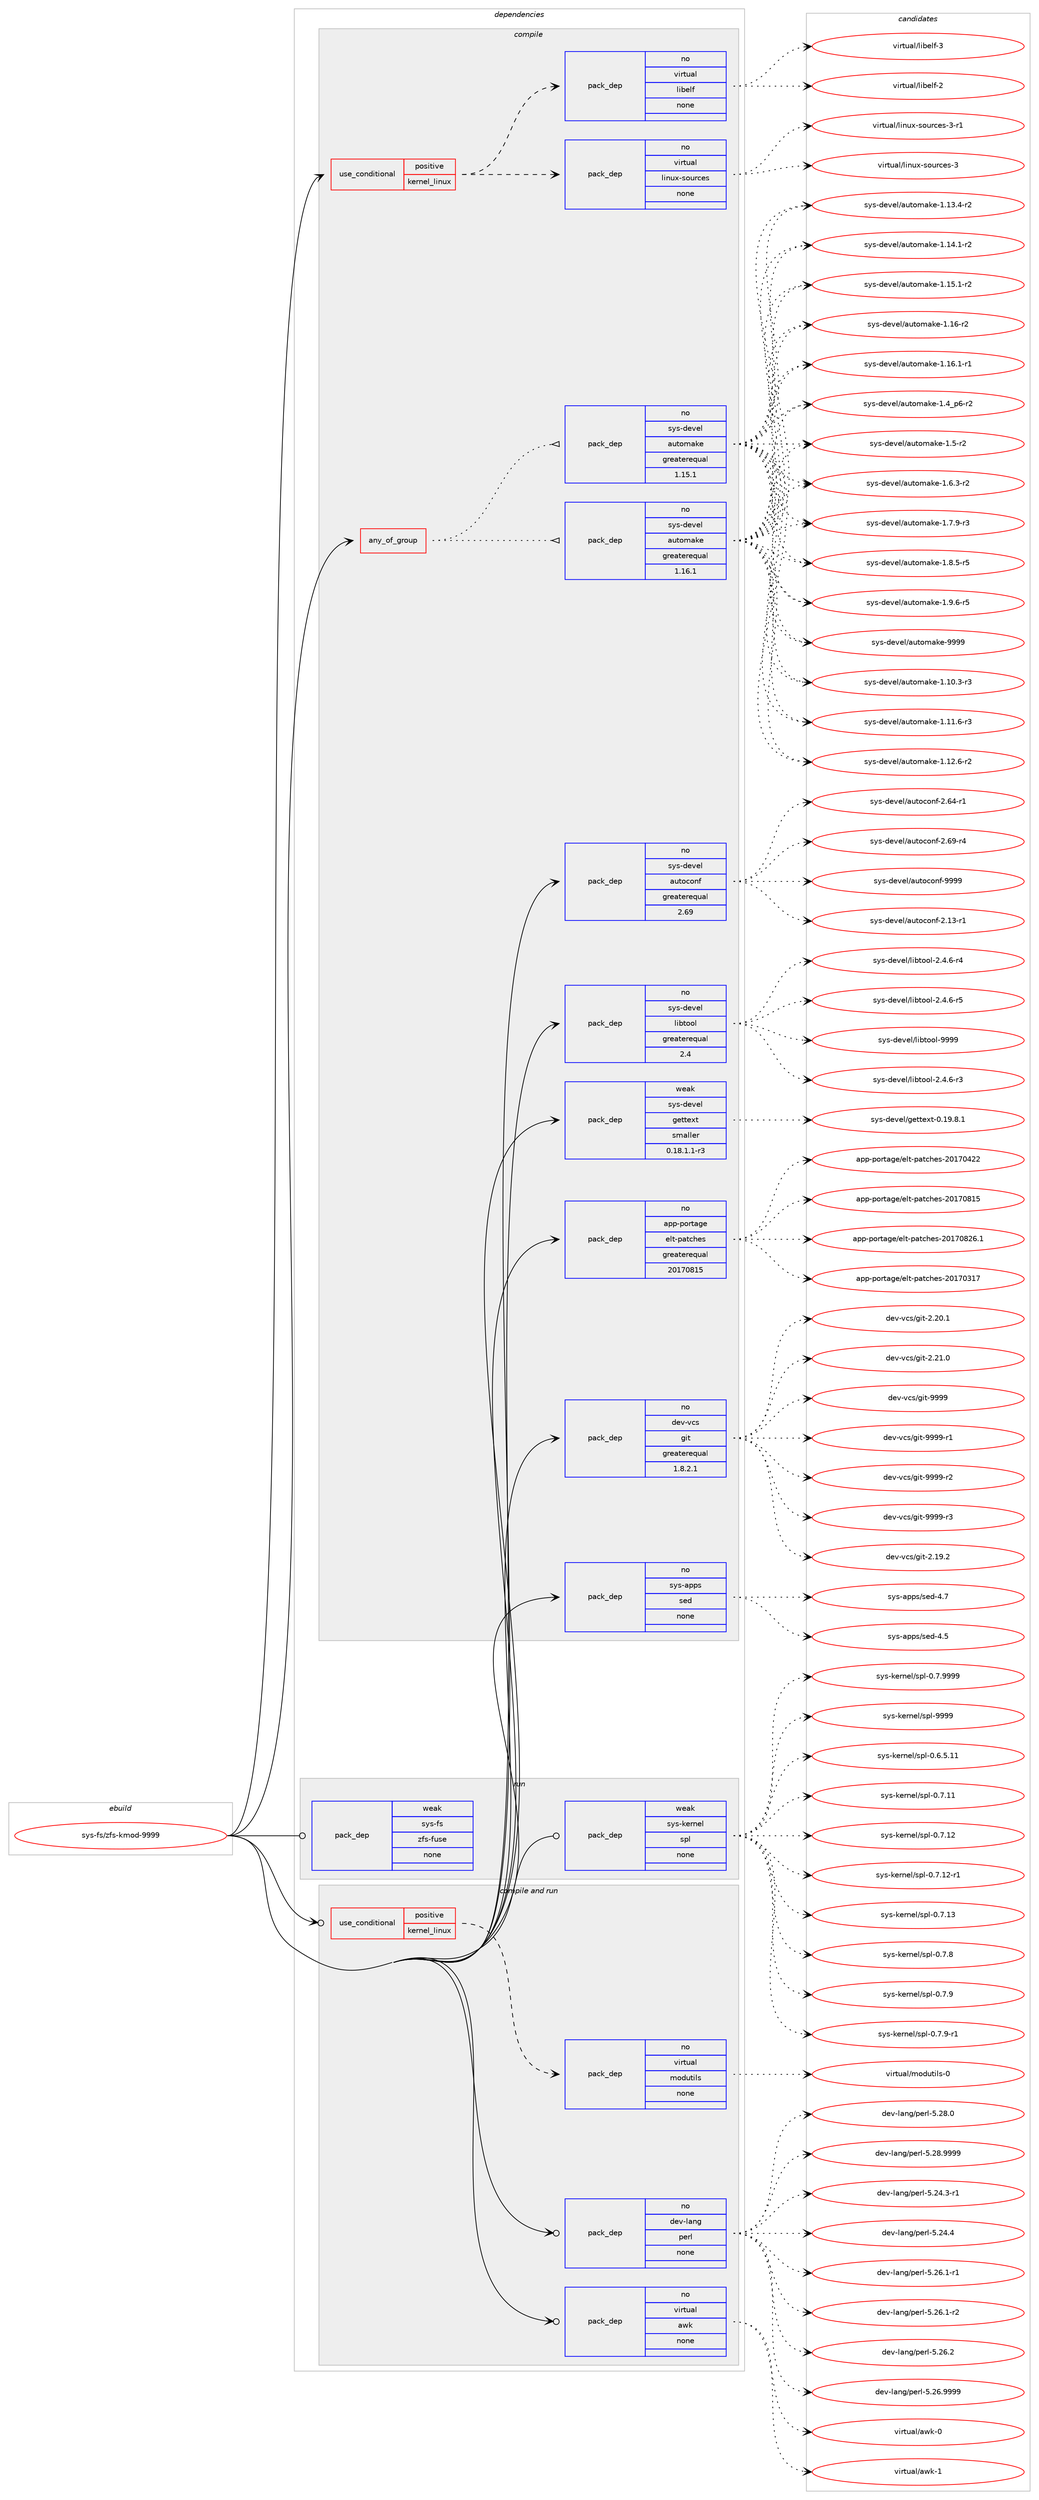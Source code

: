 digraph prolog {

# *************
# Graph options
# *************

newrank=true;
concentrate=true;
compound=true;
graph [rankdir=LR,fontname=Helvetica,fontsize=10,ranksep=1.5];#, ranksep=2.5, nodesep=0.2];
edge  [arrowhead=vee];
node  [fontname=Helvetica,fontsize=10];

# **********
# The ebuild
# **********

subgraph cluster_leftcol {
color=gray;
rank=same;
label=<<i>ebuild</i>>;
id [label="sys-fs/zfs-kmod-9999", color=red, width=4, href="../sys-fs/zfs-kmod-9999.svg"];
}

# ****************
# The dependencies
# ****************

subgraph cluster_midcol {
color=gray;
label=<<i>dependencies</i>>;
subgraph cluster_compile {
fillcolor="#eeeeee";
style=filled;
label=<<i>compile</i>>;
subgraph any27554 {
dependency1733930 [label=<<TABLE BORDER="0" CELLBORDER="1" CELLSPACING="0" CELLPADDING="4"><TR><TD CELLPADDING="10">any_of_group</TD></TR></TABLE>>, shape=none, color=red];subgraph pack1244448 {
dependency1733931 [label=<<TABLE BORDER="0" CELLBORDER="1" CELLSPACING="0" CELLPADDING="4" WIDTH="220"><TR><TD ROWSPAN="6" CELLPADDING="30">pack_dep</TD></TR><TR><TD WIDTH="110">no</TD></TR><TR><TD>sys-devel</TD></TR><TR><TD>automake</TD></TR><TR><TD>greaterequal</TD></TR><TR><TD>1.16.1</TD></TR></TABLE>>, shape=none, color=blue];
}
dependency1733930:e -> dependency1733931:w [weight=20,style="dotted",arrowhead="oinv"];
subgraph pack1244449 {
dependency1733932 [label=<<TABLE BORDER="0" CELLBORDER="1" CELLSPACING="0" CELLPADDING="4" WIDTH="220"><TR><TD ROWSPAN="6" CELLPADDING="30">pack_dep</TD></TR><TR><TD WIDTH="110">no</TD></TR><TR><TD>sys-devel</TD></TR><TR><TD>automake</TD></TR><TR><TD>greaterequal</TD></TR><TR><TD>1.15.1</TD></TR></TABLE>>, shape=none, color=blue];
}
dependency1733930:e -> dependency1733932:w [weight=20,style="dotted",arrowhead="oinv"];
}
id:e -> dependency1733930:w [weight=20,style="solid",arrowhead="vee"];
subgraph cond461010 {
dependency1733933 [label=<<TABLE BORDER="0" CELLBORDER="1" CELLSPACING="0" CELLPADDING="4"><TR><TD ROWSPAN="3" CELLPADDING="10">use_conditional</TD></TR><TR><TD>positive</TD></TR><TR><TD>kernel_linux</TD></TR></TABLE>>, shape=none, color=red];
subgraph pack1244450 {
dependency1733934 [label=<<TABLE BORDER="0" CELLBORDER="1" CELLSPACING="0" CELLPADDING="4" WIDTH="220"><TR><TD ROWSPAN="6" CELLPADDING="30">pack_dep</TD></TR><TR><TD WIDTH="110">no</TD></TR><TR><TD>virtual</TD></TR><TR><TD>linux-sources</TD></TR><TR><TD>none</TD></TR><TR><TD></TD></TR></TABLE>>, shape=none, color=blue];
}
dependency1733933:e -> dependency1733934:w [weight=20,style="dashed",arrowhead="vee"];
subgraph pack1244451 {
dependency1733935 [label=<<TABLE BORDER="0" CELLBORDER="1" CELLSPACING="0" CELLPADDING="4" WIDTH="220"><TR><TD ROWSPAN="6" CELLPADDING="30">pack_dep</TD></TR><TR><TD WIDTH="110">no</TD></TR><TR><TD>virtual</TD></TR><TR><TD>libelf</TD></TR><TR><TD>none</TD></TR><TR><TD></TD></TR></TABLE>>, shape=none, color=blue];
}
dependency1733933:e -> dependency1733935:w [weight=20,style="dashed",arrowhead="vee"];
}
id:e -> dependency1733933:w [weight=20,style="solid",arrowhead="vee"];
subgraph pack1244452 {
dependency1733936 [label=<<TABLE BORDER="0" CELLBORDER="1" CELLSPACING="0" CELLPADDING="4" WIDTH="220"><TR><TD ROWSPAN="6" CELLPADDING="30">pack_dep</TD></TR><TR><TD WIDTH="110">no</TD></TR><TR><TD>app-portage</TD></TR><TR><TD>elt-patches</TD></TR><TR><TD>greaterequal</TD></TR><TR><TD>20170815</TD></TR></TABLE>>, shape=none, color=blue];
}
id:e -> dependency1733936:w [weight=20,style="solid",arrowhead="vee"];
subgraph pack1244453 {
dependency1733937 [label=<<TABLE BORDER="0" CELLBORDER="1" CELLSPACING="0" CELLPADDING="4" WIDTH="220"><TR><TD ROWSPAN="6" CELLPADDING="30">pack_dep</TD></TR><TR><TD WIDTH="110">no</TD></TR><TR><TD>dev-vcs</TD></TR><TR><TD>git</TD></TR><TR><TD>greaterequal</TD></TR><TR><TD>1.8.2.1</TD></TR></TABLE>>, shape=none, color=blue];
}
id:e -> dependency1733937:w [weight=20,style="solid",arrowhead="vee"];
subgraph pack1244454 {
dependency1733938 [label=<<TABLE BORDER="0" CELLBORDER="1" CELLSPACING="0" CELLPADDING="4" WIDTH="220"><TR><TD ROWSPAN="6" CELLPADDING="30">pack_dep</TD></TR><TR><TD WIDTH="110">no</TD></TR><TR><TD>sys-apps</TD></TR><TR><TD>sed</TD></TR><TR><TD>none</TD></TR><TR><TD></TD></TR></TABLE>>, shape=none, color=blue];
}
id:e -> dependency1733938:w [weight=20,style="solid",arrowhead="vee"];
subgraph pack1244455 {
dependency1733939 [label=<<TABLE BORDER="0" CELLBORDER="1" CELLSPACING="0" CELLPADDING="4" WIDTH="220"><TR><TD ROWSPAN="6" CELLPADDING="30">pack_dep</TD></TR><TR><TD WIDTH="110">no</TD></TR><TR><TD>sys-devel</TD></TR><TR><TD>autoconf</TD></TR><TR><TD>greaterequal</TD></TR><TR><TD>2.69</TD></TR></TABLE>>, shape=none, color=blue];
}
id:e -> dependency1733939:w [weight=20,style="solid",arrowhead="vee"];
subgraph pack1244456 {
dependency1733940 [label=<<TABLE BORDER="0" CELLBORDER="1" CELLSPACING="0" CELLPADDING="4" WIDTH="220"><TR><TD ROWSPAN="6" CELLPADDING="30">pack_dep</TD></TR><TR><TD WIDTH="110">no</TD></TR><TR><TD>sys-devel</TD></TR><TR><TD>libtool</TD></TR><TR><TD>greaterequal</TD></TR><TR><TD>2.4</TD></TR></TABLE>>, shape=none, color=blue];
}
id:e -> dependency1733940:w [weight=20,style="solid",arrowhead="vee"];
subgraph pack1244457 {
dependency1733941 [label=<<TABLE BORDER="0" CELLBORDER="1" CELLSPACING="0" CELLPADDING="4" WIDTH="220"><TR><TD ROWSPAN="6" CELLPADDING="30">pack_dep</TD></TR><TR><TD WIDTH="110">weak</TD></TR><TR><TD>sys-devel</TD></TR><TR><TD>gettext</TD></TR><TR><TD>smaller</TD></TR><TR><TD>0.18.1.1-r3</TD></TR></TABLE>>, shape=none, color=blue];
}
id:e -> dependency1733941:w [weight=20,style="solid",arrowhead="vee"];
}
subgraph cluster_compileandrun {
fillcolor="#eeeeee";
style=filled;
label=<<i>compile and run</i>>;
subgraph cond461011 {
dependency1733942 [label=<<TABLE BORDER="0" CELLBORDER="1" CELLSPACING="0" CELLPADDING="4"><TR><TD ROWSPAN="3" CELLPADDING="10">use_conditional</TD></TR><TR><TD>positive</TD></TR><TR><TD>kernel_linux</TD></TR></TABLE>>, shape=none, color=red];
subgraph pack1244458 {
dependency1733943 [label=<<TABLE BORDER="0" CELLBORDER="1" CELLSPACING="0" CELLPADDING="4" WIDTH="220"><TR><TD ROWSPAN="6" CELLPADDING="30">pack_dep</TD></TR><TR><TD WIDTH="110">no</TD></TR><TR><TD>virtual</TD></TR><TR><TD>modutils</TD></TR><TR><TD>none</TD></TR><TR><TD></TD></TR></TABLE>>, shape=none, color=blue];
}
dependency1733942:e -> dependency1733943:w [weight=20,style="dashed",arrowhead="vee"];
}
id:e -> dependency1733942:w [weight=20,style="solid",arrowhead="odotvee"];
subgraph pack1244459 {
dependency1733944 [label=<<TABLE BORDER="0" CELLBORDER="1" CELLSPACING="0" CELLPADDING="4" WIDTH="220"><TR><TD ROWSPAN="6" CELLPADDING="30">pack_dep</TD></TR><TR><TD WIDTH="110">no</TD></TR><TR><TD>dev-lang</TD></TR><TR><TD>perl</TD></TR><TR><TD>none</TD></TR><TR><TD></TD></TR></TABLE>>, shape=none, color=blue];
}
id:e -> dependency1733944:w [weight=20,style="solid",arrowhead="odotvee"];
subgraph pack1244460 {
dependency1733945 [label=<<TABLE BORDER="0" CELLBORDER="1" CELLSPACING="0" CELLPADDING="4" WIDTH="220"><TR><TD ROWSPAN="6" CELLPADDING="30">pack_dep</TD></TR><TR><TD WIDTH="110">no</TD></TR><TR><TD>virtual</TD></TR><TR><TD>awk</TD></TR><TR><TD>none</TD></TR><TR><TD></TD></TR></TABLE>>, shape=none, color=blue];
}
id:e -> dependency1733945:w [weight=20,style="solid",arrowhead="odotvee"];
}
subgraph cluster_run {
fillcolor="#eeeeee";
style=filled;
label=<<i>run</i>>;
subgraph pack1244461 {
dependency1733946 [label=<<TABLE BORDER="0" CELLBORDER="1" CELLSPACING="0" CELLPADDING="4" WIDTH="220"><TR><TD ROWSPAN="6" CELLPADDING="30">pack_dep</TD></TR><TR><TD WIDTH="110">weak</TD></TR><TR><TD>sys-fs</TD></TR><TR><TD>zfs-fuse</TD></TR><TR><TD>none</TD></TR><TR><TD></TD></TR></TABLE>>, shape=none, color=blue];
}
id:e -> dependency1733946:w [weight=20,style="solid",arrowhead="odot"];
subgraph pack1244462 {
dependency1733947 [label=<<TABLE BORDER="0" CELLBORDER="1" CELLSPACING="0" CELLPADDING="4" WIDTH="220"><TR><TD ROWSPAN="6" CELLPADDING="30">pack_dep</TD></TR><TR><TD WIDTH="110">weak</TD></TR><TR><TD>sys-kernel</TD></TR><TR><TD>spl</TD></TR><TR><TD>none</TD></TR><TR><TD></TD></TR></TABLE>>, shape=none, color=blue];
}
id:e -> dependency1733947:w [weight=20,style="solid",arrowhead="odot"];
}
}

# **************
# The candidates
# **************

subgraph cluster_choices {
rank=same;
color=gray;
label=<<i>candidates</i>>;

subgraph choice1244448 {
color=black;
nodesep=1;
choice11512111545100101118101108479711711611110997107101454946494846514511451 [label="sys-devel/automake-1.10.3-r3", color=red, width=4,href="../sys-devel/automake-1.10.3-r3.svg"];
choice11512111545100101118101108479711711611110997107101454946494946544511451 [label="sys-devel/automake-1.11.6-r3", color=red, width=4,href="../sys-devel/automake-1.11.6-r3.svg"];
choice11512111545100101118101108479711711611110997107101454946495046544511450 [label="sys-devel/automake-1.12.6-r2", color=red, width=4,href="../sys-devel/automake-1.12.6-r2.svg"];
choice11512111545100101118101108479711711611110997107101454946495146524511450 [label="sys-devel/automake-1.13.4-r2", color=red, width=4,href="../sys-devel/automake-1.13.4-r2.svg"];
choice11512111545100101118101108479711711611110997107101454946495246494511450 [label="sys-devel/automake-1.14.1-r2", color=red, width=4,href="../sys-devel/automake-1.14.1-r2.svg"];
choice11512111545100101118101108479711711611110997107101454946495346494511450 [label="sys-devel/automake-1.15.1-r2", color=red, width=4,href="../sys-devel/automake-1.15.1-r2.svg"];
choice1151211154510010111810110847971171161111099710710145494649544511450 [label="sys-devel/automake-1.16-r2", color=red, width=4,href="../sys-devel/automake-1.16-r2.svg"];
choice11512111545100101118101108479711711611110997107101454946495446494511449 [label="sys-devel/automake-1.16.1-r1", color=red, width=4,href="../sys-devel/automake-1.16.1-r1.svg"];
choice115121115451001011181011084797117116111109971071014549465295112544511450 [label="sys-devel/automake-1.4_p6-r2", color=red, width=4,href="../sys-devel/automake-1.4_p6-r2.svg"];
choice11512111545100101118101108479711711611110997107101454946534511450 [label="sys-devel/automake-1.5-r2", color=red, width=4,href="../sys-devel/automake-1.5-r2.svg"];
choice115121115451001011181011084797117116111109971071014549465446514511450 [label="sys-devel/automake-1.6.3-r2", color=red, width=4,href="../sys-devel/automake-1.6.3-r2.svg"];
choice115121115451001011181011084797117116111109971071014549465546574511451 [label="sys-devel/automake-1.7.9-r3", color=red, width=4,href="../sys-devel/automake-1.7.9-r3.svg"];
choice115121115451001011181011084797117116111109971071014549465646534511453 [label="sys-devel/automake-1.8.5-r5", color=red, width=4,href="../sys-devel/automake-1.8.5-r5.svg"];
choice115121115451001011181011084797117116111109971071014549465746544511453 [label="sys-devel/automake-1.9.6-r5", color=red, width=4,href="../sys-devel/automake-1.9.6-r5.svg"];
choice115121115451001011181011084797117116111109971071014557575757 [label="sys-devel/automake-9999", color=red, width=4,href="../sys-devel/automake-9999.svg"];
dependency1733931:e -> choice11512111545100101118101108479711711611110997107101454946494846514511451:w [style=dotted,weight="100"];
dependency1733931:e -> choice11512111545100101118101108479711711611110997107101454946494946544511451:w [style=dotted,weight="100"];
dependency1733931:e -> choice11512111545100101118101108479711711611110997107101454946495046544511450:w [style=dotted,weight="100"];
dependency1733931:e -> choice11512111545100101118101108479711711611110997107101454946495146524511450:w [style=dotted,weight="100"];
dependency1733931:e -> choice11512111545100101118101108479711711611110997107101454946495246494511450:w [style=dotted,weight="100"];
dependency1733931:e -> choice11512111545100101118101108479711711611110997107101454946495346494511450:w [style=dotted,weight="100"];
dependency1733931:e -> choice1151211154510010111810110847971171161111099710710145494649544511450:w [style=dotted,weight="100"];
dependency1733931:e -> choice11512111545100101118101108479711711611110997107101454946495446494511449:w [style=dotted,weight="100"];
dependency1733931:e -> choice115121115451001011181011084797117116111109971071014549465295112544511450:w [style=dotted,weight="100"];
dependency1733931:e -> choice11512111545100101118101108479711711611110997107101454946534511450:w [style=dotted,weight="100"];
dependency1733931:e -> choice115121115451001011181011084797117116111109971071014549465446514511450:w [style=dotted,weight="100"];
dependency1733931:e -> choice115121115451001011181011084797117116111109971071014549465546574511451:w [style=dotted,weight="100"];
dependency1733931:e -> choice115121115451001011181011084797117116111109971071014549465646534511453:w [style=dotted,weight="100"];
dependency1733931:e -> choice115121115451001011181011084797117116111109971071014549465746544511453:w [style=dotted,weight="100"];
dependency1733931:e -> choice115121115451001011181011084797117116111109971071014557575757:w [style=dotted,weight="100"];
}
subgraph choice1244449 {
color=black;
nodesep=1;
choice11512111545100101118101108479711711611110997107101454946494846514511451 [label="sys-devel/automake-1.10.3-r3", color=red, width=4,href="../sys-devel/automake-1.10.3-r3.svg"];
choice11512111545100101118101108479711711611110997107101454946494946544511451 [label="sys-devel/automake-1.11.6-r3", color=red, width=4,href="../sys-devel/automake-1.11.6-r3.svg"];
choice11512111545100101118101108479711711611110997107101454946495046544511450 [label="sys-devel/automake-1.12.6-r2", color=red, width=4,href="../sys-devel/automake-1.12.6-r2.svg"];
choice11512111545100101118101108479711711611110997107101454946495146524511450 [label="sys-devel/automake-1.13.4-r2", color=red, width=4,href="../sys-devel/automake-1.13.4-r2.svg"];
choice11512111545100101118101108479711711611110997107101454946495246494511450 [label="sys-devel/automake-1.14.1-r2", color=red, width=4,href="../sys-devel/automake-1.14.1-r2.svg"];
choice11512111545100101118101108479711711611110997107101454946495346494511450 [label="sys-devel/automake-1.15.1-r2", color=red, width=4,href="../sys-devel/automake-1.15.1-r2.svg"];
choice1151211154510010111810110847971171161111099710710145494649544511450 [label="sys-devel/automake-1.16-r2", color=red, width=4,href="../sys-devel/automake-1.16-r2.svg"];
choice11512111545100101118101108479711711611110997107101454946495446494511449 [label="sys-devel/automake-1.16.1-r1", color=red, width=4,href="../sys-devel/automake-1.16.1-r1.svg"];
choice115121115451001011181011084797117116111109971071014549465295112544511450 [label="sys-devel/automake-1.4_p6-r2", color=red, width=4,href="../sys-devel/automake-1.4_p6-r2.svg"];
choice11512111545100101118101108479711711611110997107101454946534511450 [label="sys-devel/automake-1.5-r2", color=red, width=4,href="../sys-devel/automake-1.5-r2.svg"];
choice115121115451001011181011084797117116111109971071014549465446514511450 [label="sys-devel/automake-1.6.3-r2", color=red, width=4,href="../sys-devel/automake-1.6.3-r2.svg"];
choice115121115451001011181011084797117116111109971071014549465546574511451 [label="sys-devel/automake-1.7.9-r3", color=red, width=4,href="../sys-devel/automake-1.7.9-r3.svg"];
choice115121115451001011181011084797117116111109971071014549465646534511453 [label="sys-devel/automake-1.8.5-r5", color=red, width=4,href="../sys-devel/automake-1.8.5-r5.svg"];
choice115121115451001011181011084797117116111109971071014549465746544511453 [label="sys-devel/automake-1.9.6-r5", color=red, width=4,href="../sys-devel/automake-1.9.6-r5.svg"];
choice115121115451001011181011084797117116111109971071014557575757 [label="sys-devel/automake-9999", color=red, width=4,href="../sys-devel/automake-9999.svg"];
dependency1733932:e -> choice11512111545100101118101108479711711611110997107101454946494846514511451:w [style=dotted,weight="100"];
dependency1733932:e -> choice11512111545100101118101108479711711611110997107101454946494946544511451:w [style=dotted,weight="100"];
dependency1733932:e -> choice11512111545100101118101108479711711611110997107101454946495046544511450:w [style=dotted,weight="100"];
dependency1733932:e -> choice11512111545100101118101108479711711611110997107101454946495146524511450:w [style=dotted,weight="100"];
dependency1733932:e -> choice11512111545100101118101108479711711611110997107101454946495246494511450:w [style=dotted,weight="100"];
dependency1733932:e -> choice11512111545100101118101108479711711611110997107101454946495346494511450:w [style=dotted,weight="100"];
dependency1733932:e -> choice1151211154510010111810110847971171161111099710710145494649544511450:w [style=dotted,weight="100"];
dependency1733932:e -> choice11512111545100101118101108479711711611110997107101454946495446494511449:w [style=dotted,weight="100"];
dependency1733932:e -> choice115121115451001011181011084797117116111109971071014549465295112544511450:w [style=dotted,weight="100"];
dependency1733932:e -> choice11512111545100101118101108479711711611110997107101454946534511450:w [style=dotted,weight="100"];
dependency1733932:e -> choice115121115451001011181011084797117116111109971071014549465446514511450:w [style=dotted,weight="100"];
dependency1733932:e -> choice115121115451001011181011084797117116111109971071014549465546574511451:w [style=dotted,weight="100"];
dependency1733932:e -> choice115121115451001011181011084797117116111109971071014549465646534511453:w [style=dotted,weight="100"];
dependency1733932:e -> choice115121115451001011181011084797117116111109971071014549465746544511453:w [style=dotted,weight="100"];
dependency1733932:e -> choice115121115451001011181011084797117116111109971071014557575757:w [style=dotted,weight="100"];
}
subgraph choice1244450 {
color=black;
nodesep=1;
choice118105114116117971084710810511011712045115111117114991011154551 [label="virtual/linux-sources-3", color=red, width=4,href="../virtual/linux-sources-3.svg"];
choice1181051141161179710847108105110117120451151111171149910111545514511449 [label="virtual/linux-sources-3-r1", color=red, width=4,href="../virtual/linux-sources-3-r1.svg"];
dependency1733934:e -> choice118105114116117971084710810511011712045115111117114991011154551:w [style=dotted,weight="100"];
dependency1733934:e -> choice1181051141161179710847108105110117120451151111171149910111545514511449:w [style=dotted,weight="100"];
}
subgraph choice1244451 {
color=black;
nodesep=1;
choice1181051141161179710847108105981011081024550 [label="virtual/libelf-2", color=red, width=4,href="../virtual/libelf-2.svg"];
choice1181051141161179710847108105981011081024551 [label="virtual/libelf-3", color=red, width=4,href="../virtual/libelf-3.svg"];
dependency1733935:e -> choice1181051141161179710847108105981011081024550:w [style=dotted,weight="100"];
dependency1733935:e -> choice1181051141161179710847108105981011081024551:w [style=dotted,weight="100"];
}
subgraph choice1244452 {
color=black;
nodesep=1;
choice97112112451121111141169710310147101108116451129711699104101115455048495548514955 [label="app-portage/elt-patches-20170317", color=red, width=4,href="../app-portage/elt-patches-20170317.svg"];
choice97112112451121111141169710310147101108116451129711699104101115455048495548525050 [label="app-portage/elt-patches-20170422", color=red, width=4,href="../app-portage/elt-patches-20170422.svg"];
choice97112112451121111141169710310147101108116451129711699104101115455048495548564953 [label="app-portage/elt-patches-20170815", color=red, width=4,href="../app-portage/elt-patches-20170815.svg"];
choice971121124511211111411697103101471011081164511297116991041011154550484955485650544649 [label="app-portage/elt-patches-20170826.1", color=red, width=4,href="../app-portage/elt-patches-20170826.1.svg"];
dependency1733936:e -> choice97112112451121111141169710310147101108116451129711699104101115455048495548514955:w [style=dotted,weight="100"];
dependency1733936:e -> choice97112112451121111141169710310147101108116451129711699104101115455048495548525050:w [style=dotted,weight="100"];
dependency1733936:e -> choice97112112451121111141169710310147101108116451129711699104101115455048495548564953:w [style=dotted,weight="100"];
dependency1733936:e -> choice971121124511211111411697103101471011081164511297116991041011154550484955485650544649:w [style=dotted,weight="100"];
}
subgraph choice1244453 {
color=black;
nodesep=1;
choice10010111845118991154710310511645504649574650 [label="dev-vcs/git-2.19.2", color=red, width=4,href="../dev-vcs/git-2.19.2.svg"];
choice10010111845118991154710310511645504650484649 [label="dev-vcs/git-2.20.1", color=red, width=4,href="../dev-vcs/git-2.20.1.svg"];
choice10010111845118991154710310511645504650494648 [label="dev-vcs/git-2.21.0", color=red, width=4,href="../dev-vcs/git-2.21.0.svg"];
choice1001011184511899115471031051164557575757 [label="dev-vcs/git-9999", color=red, width=4,href="../dev-vcs/git-9999.svg"];
choice10010111845118991154710310511645575757574511449 [label="dev-vcs/git-9999-r1", color=red, width=4,href="../dev-vcs/git-9999-r1.svg"];
choice10010111845118991154710310511645575757574511450 [label="dev-vcs/git-9999-r2", color=red, width=4,href="../dev-vcs/git-9999-r2.svg"];
choice10010111845118991154710310511645575757574511451 [label="dev-vcs/git-9999-r3", color=red, width=4,href="../dev-vcs/git-9999-r3.svg"];
dependency1733937:e -> choice10010111845118991154710310511645504649574650:w [style=dotted,weight="100"];
dependency1733937:e -> choice10010111845118991154710310511645504650484649:w [style=dotted,weight="100"];
dependency1733937:e -> choice10010111845118991154710310511645504650494648:w [style=dotted,weight="100"];
dependency1733937:e -> choice1001011184511899115471031051164557575757:w [style=dotted,weight="100"];
dependency1733937:e -> choice10010111845118991154710310511645575757574511449:w [style=dotted,weight="100"];
dependency1733937:e -> choice10010111845118991154710310511645575757574511450:w [style=dotted,weight="100"];
dependency1733937:e -> choice10010111845118991154710310511645575757574511451:w [style=dotted,weight="100"];
}
subgraph choice1244454 {
color=black;
nodesep=1;
choice11512111545971121121154711510110045524653 [label="sys-apps/sed-4.5", color=red, width=4,href="../sys-apps/sed-4.5.svg"];
choice11512111545971121121154711510110045524655 [label="sys-apps/sed-4.7", color=red, width=4,href="../sys-apps/sed-4.7.svg"];
dependency1733938:e -> choice11512111545971121121154711510110045524653:w [style=dotted,weight="100"];
dependency1733938:e -> choice11512111545971121121154711510110045524655:w [style=dotted,weight="100"];
}
subgraph choice1244455 {
color=black;
nodesep=1;
choice1151211154510010111810110847971171161119911111010245504649514511449 [label="sys-devel/autoconf-2.13-r1", color=red, width=4,href="../sys-devel/autoconf-2.13-r1.svg"];
choice1151211154510010111810110847971171161119911111010245504654524511449 [label="sys-devel/autoconf-2.64-r1", color=red, width=4,href="../sys-devel/autoconf-2.64-r1.svg"];
choice1151211154510010111810110847971171161119911111010245504654574511452 [label="sys-devel/autoconf-2.69-r4", color=red, width=4,href="../sys-devel/autoconf-2.69-r4.svg"];
choice115121115451001011181011084797117116111991111101024557575757 [label="sys-devel/autoconf-9999", color=red, width=4,href="../sys-devel/autoconf-9999.svg"];
dependency1733939:e -> choice1151211154510010111810110847971171161119911111010245504649514511449:w [style=dotted,weight="100"];
dependency1733939:e -> choice1151211154510010111810110847971171161119911111010245504654524511449:w [style=dotted,weight="100"];
dependency1733939:e -> choice1151211154510010111810110847971171161119911111010245504654574511452:w [style=dotted,weight="100"];
dependency1733939:e -> choice115121115451001011181011084797117116111991111101024557575757:w [style=dotted,weight="100"];
}
subgraph choice1244456 {
color=black;
nodesep=1;
choice1151211154510010111810110847108105981161111111084550465246544511451 [label="sys-devel/libtool-2.4.6-r3", color=red, width=4,href="../sys-devel/libtool-2.4.6-r3.svg"];
choice1151211154510010111810110847108105981161111111084550465246544511452 [label="sys-devel/libtool-2.4.6-r4", color=red, width=4,href="../sys-devel/libtool-2.4.6-r4.svg"];
choice1151211154510010111810110847108105981161111111084550465246544511453 [label="sys-devel/libtool-2.4.6-r5", color=red, width=4,href="../sys-devel/libtool-2.4.6-r5.svg"];
choice1151211154510010111810110847108105981161111111084557575757 [label="sys-devel/libtool-9999", color=red, width=4,href="../sys-devel/libtool-9999.svg"];
dependency1733940:e -> choice1151211154510010111810110847108105981161111111084550465246544511451:w [style=dotted,weight="100"];
dependency1733940:e -> choice1151211154510010111810110847108105981161111111084550465246544511452:w [style=dotted,weight="100"];
dependency1733940:e -> choice1151211154510010111810110847108105981161111111084550465246544511453:w [style=dotted,weight="100"];
dependency1733940:e -> choice1151211154510010111810110847108105981161111111084557575757:w [style=dotted,weight="100"];
}
subgraph choice1244457 {
color=black;
nodesep=1;
choice1151211154510010111810110847103101116116101120116454846495746564649 [label="sys-devel/gettext-0.19.8.1", color=red, width=4,href="../sys-devel/gettext-0.19.8.1.svg"];
dependency1733941:e -> choice1151211154510010111810110847103101116116101120116454846495746564649:w [style=dotted,weight="100"];
}
subgraph choice1244458 {
color=black;
nodesep=1;
choice11810511411611797108471091111001171161051081154548 [label="virtual/modutils-0", color=red, width=4,href="../virtual/modutils-0.svg"];
dependency1733943:e -> choice11810511411611797108471091111001171161051081154548:w [style=dotted,weight="100"];
}
subgraph choice1244459 {
color=black;
nodesep=1;
choice100101118451089711010347112101114108455346505246514511449 [label="dev-lang/perl-5.24.3-r1", color=red, width=4,href="../dev-lang/perl-5.24.3-r1.svg"];
choice10010111845108971101034711210111410845534650524652 [label="dev-lang/perl-5.24.4", color=red, width=4,href="../dev-lang/perl-5.24.4.svg"];
choice100101118451089711010347112101114108455346505446494511449 [label="dev-lang/perl-5.26.1-r1", color=red, width=4,href="../dev-lang/perl-5.26.1-r1.svg"];
choice100101118451089711010347112101114108455346505446494511450 [label="dev-lang/perl-5.26.1-r2", color=red, width=4,href="../dev-lang/perl-5.26.1-r2.svg"];
choice10010111845108971101034711210111410845534650544650 [label="dev-lang/perl-5.26.2", color=red, width=4,href="../dev-lang/perl-5.26.2.svg"];
choice10010111845108971101034711210111410845534650544657575757 [label="dev-lang/perl-5.26.9999", color=red, width=4,href="../dev-lang/perl-5.26.9999.svg"];
choice10010111845108971101034711210111410845534650564648 [label="dev-lang/perl-5.28.0", color=red, width=4,href="../dev-lang/perl-5.28.0.svg"];
choice10010111845108971101034711210111410845534650564657575757 [label="dev-lang/perl-5.28.9999", color=red, width=4,href="../dev-lang/perl-5.28.9999.svg"];
dependency1733944:e -> choice100101118451089711010347112101114108455346505246514511449:w [style=dotted,weight="100"];
dependency1733944:e -> choice10010111845108971101034711210111410845534650524652:w [style=dotted,weight="100"];
dependency1733944:e -> choice100101118451089711010347112101114108455346505446494511449:w [style=dotted,weight="100"];
dependency1733944:e -> choice100101118451089711010347112101114108455346505446494511450:w [style=dotted,weight="100"];
dependency1733944:e -> choice10010111845108971101034711210111410845534650544650:w [style=dotted,weight="100"];
dependency1733944:e -> choice10010111845108971101034711210111410845534650544657575757:w [style=dotted,weight="100"];
dependency1733944:e -> choice10010111845108971101034711210111410845534650564648:w [style=dotted,weight="100"];
dependency1733944:e -> choice10010111845108971101034711210111410845534650564657575757:w [style=dotted,weight="100"];
}
subgraph choice1244460 {
color=black;
nodesep=1;
choice1181051141161179710847971191074548 [label="virtual/awk-0", color=red, width=4,href="../virtual/awk-0.svg"];
choice1181051141161179710847971191074549 [label="virtual/awk-1", color=red, width=4,href="../virtual/awk-1.svg"];
dependency1733945:e -> choice1181051141161179710847971191074548:w [style=dotted,weight="100"];
dependency1733945:e -> choice1181051141161179710847971191074549:w [style=dotted,weight="100"];
}
subgraph choice1244461 {
color=black;
nodesep=1;
}
subgraph choice1244462 {
color=black;
nodesep=1;
choice1151211154510710111411010110847115112108454846544653464949 [label="sys-kernel/spl-0.6.5.11", color=red, width=4,href="../sys-kernel/spl-0.6.5.11.svg"];
choice115121115451071011141101011084711511210845484655464949 [label="sys-kernel/spl-0.7.11", color=red, width=4,href="../sys-kernel/spl-0.7.11.svg"];
choice115121115451071011141101011084711511210845484655464950 [label="sys-kernel/spl-0.7.12", color=red, width=4,href="../sys-kernel/spl-0.7.12.svg"];
choice1151211154510710111411010110847115112108454846554649504511449 [label="sys-kernel/spl-0.7.12-r1", color=red, width=4,href="../sys-kernel/spl-0.7.12-r1.svg"];
choice115121115451071011141101011084711511210845484655464951 [label="sys-kernel/spl-0.7.13", color=red, width=4,href="../sys-kernel/spl-0.7.13.svg"];
choice1151211154510710111411010110847115112108454846554656 [label="sys-kernel/spl-0.7.8", color=red, width=4,href="../sys-kernel/spl-0.7.8.svg"];
choice1151211154510710111411010110847115112108454846554657 [label="sys-kernel/spl-0.7.9", color=red, width=4,href="../sys-kernel/spl-0.7.9.svg"];
choice11512111545107101114110101108471151121084548465546574511449 [label="sys-kernel/spl-0.7.9-r1", color=red, width=4,href="../sys-kernel/spl-0.7.9-r1.svg"];
choice1151211154510710111411010110847115112108454846554657575757 [label="sys-kernel/spl-0.7.9999", color=red, width=4,href="../sys-kernel/spl-0.7.9999.svg"];
choice11512111545107101114110101108471151121084557575757 [label="sys-kernel/spl-9999", color=red, width=4,href="../sys-kernel/spl-9999.svg"];
dependency1733947:e -> choice1151211154510710111411010110847115112108454846544653464949:w [style=dotted,weight="100"];
dependency1733947:e -> choice115121115451071011141101011084711511210845484655464949:w [style=dotted,weight="100"];
dependency1733947:e -> choice115121115451071011141101011084711511210845484655464950:w [style=dotted,weight="100"];
dependency1733947:e -> choice1151211154510710111411010110847115112108454846554649504511449:w [style=dotted,weight="100"];
dependency1733947:e -> choice115121115451071011141101011084711511210845484655464951:w [style=dotted,weight="100"];
dependency1733947:e -> choice1151211154510710111411010110847115112108454846554656:w [style=dotted,weight="100"];
dependency1733947:e -> choice1151211154510710111411010110847115112108454846554657:w [style=dotted,weight="100"];
dependency1733947:e -> choice11512111545107101114110101108471151121084548465546574511449:w [style=dotted,weight="100"];
dependency1733947:e -> choice1151211154510710111411010110847115112108454846554657575757:w [style=dotted,weight="100"];
dependency1733947:e -> choice11512111545107101114110101108471151121084557575757:w [style=dotted,weight="100"];
}
}

}
